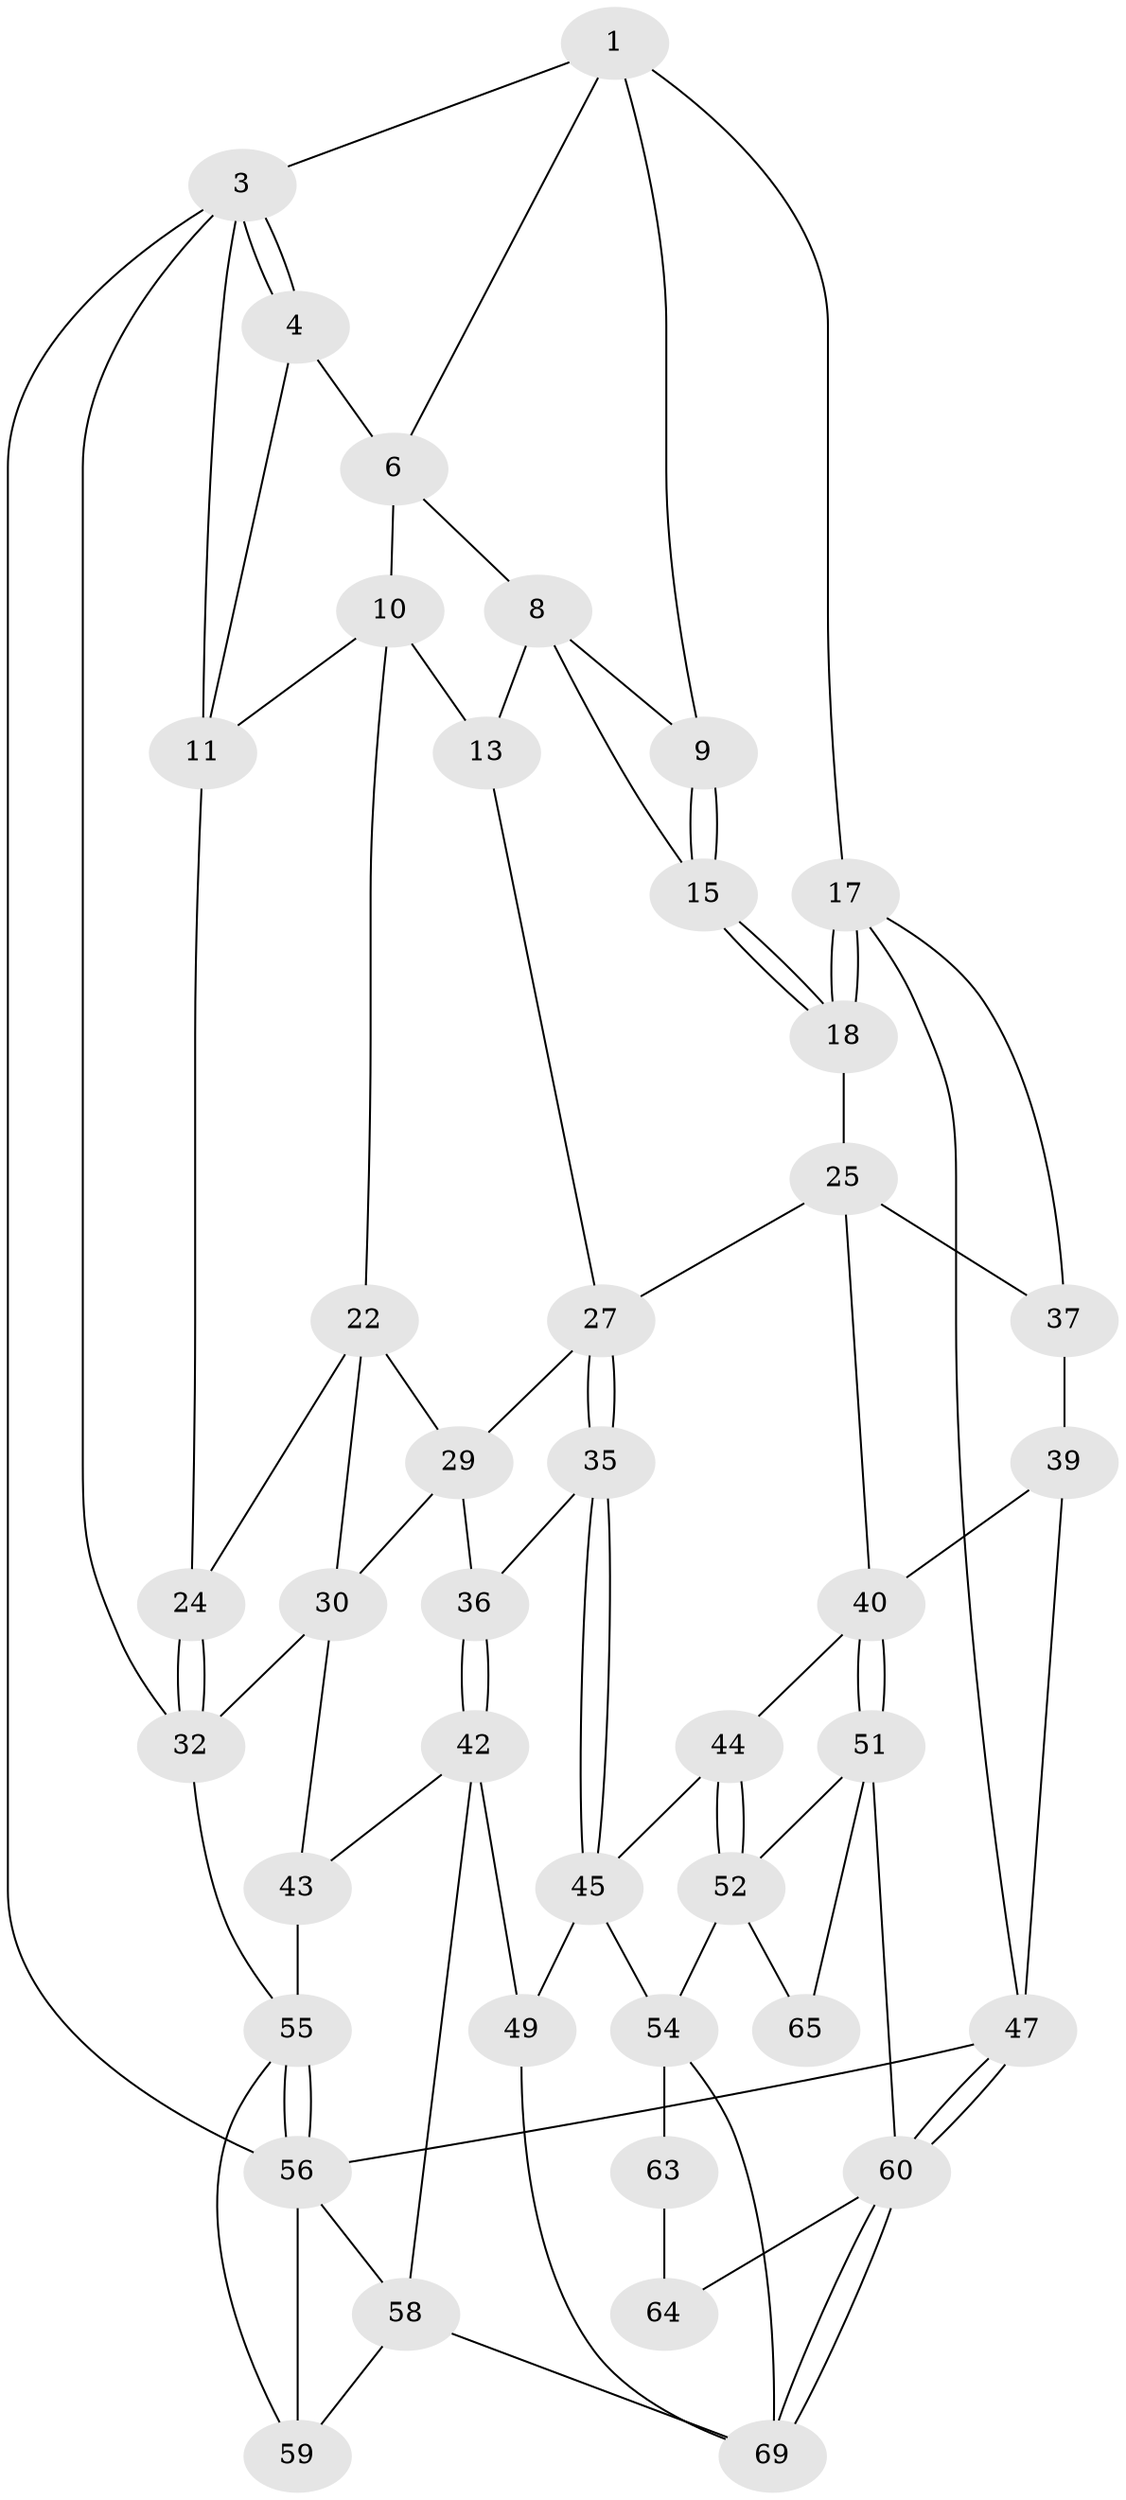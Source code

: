 // Generated by graph-tools (version 1.1) at 2025/24/03/03/25 07:24:34]
// undirected, 42 vertices, 88 edges
graph export_dot {
graph [start="1"]
  node [color=gray90,style=filled];
  1 [pos="+0.32718393510788535+0",super="+2"];
  3 [pos="+0+0",super="+21"];
  4 [pos="+0.15188701385032768+0",super="+5"];
  6 [pos="+0.4404685126890108+0.07919113141926379",super="+7"];
  8 [pos="+0.5490723119512594+0.0861342384880801",super="+12"];
  9 [pos="+0.7385507019580457+0"];
  10 [pos="+0.3814724991030831+0.1979830752675357",super="+14"];
  11 [pos="+0.17441890730551043+0.14382340427033038",super="+20"];
  13 [pos="+0.507986740201081+0.22810357970421652"];
  15 [pos="+0.7875064838912001+0.04002718792334787",super="+16"];
  17 [pos="+1+0.2304855926929952"];
  18 [pos="+0.8594634780446285+0.20288887809781983",super="+19"];
  22 [pos="+0.39019534127904637+0.22015987171477333",super="+23"];
  24 [pos="+0.19492936667519972+0.35246687472519317"];
  25 [pos="+0.7769006260698457+0.36132131332933387",super="+26"];
  27 [pos="+0.5360171773192118+0.4099683737001595",super="+28"];
  29 [pos="+0.3885765968123843+0.3467425963997167",super="+31"];
  30 [pos="+0.2226668681499433+0.3891506373913597",super="+33"];
  32 [pos="+0+0.5210992520999874",super="+34"];
  35 [pos="+0.45532282994249745+0.5418373187313208"];
  36 [pos="+0.3025328997678108+0.5072880480962267"];
  37 [pos="+1+0.33394966706967605",super="+38"];
  39 [pos="+1+0.6550326121101856",super="+46"];
  40 [pos="+0.9214533334780964+0.6883998949760616",super="+41"];
  42 [pos="+0.19802820124903628+0.660988929654037",super="+50"];
  43 [pos="+0.16059535172788766+0.6653883106637245"];
  44 [pos="+0.7226665020816111+0.5594671893144486"];
  45 [pos="+0.48862413769182095+0.6107297049954705",super="+48"];
  47 [pos="+1+1"];
  49 [pos="+0.4846058493687642+0.7825635727685774"];
  51 [pos="+0.826646437507851+0.7978940741945804",super="+62"];
  52 [pos="+0.6759544497866993+0.7137028943277864",super="+53"];
  54 [pos="+0.4908625763189384+0.7818614285326867",super="+67"];
  55 [pos="+0+1",super="+57"];
  56 [pos="+0+1",super="+68"];
  58 [pos="+0.3669208732638687+0.8438870990846074",super="+71"];
  59 [pos="+0.1662126303494672+0.8604983790748095"];
  60 [pos="+0.9846344200162647+1",super="+61"];
  63 [pos="+0.6413362486519918+0.8313068073260061",super="+66"];
  64 [pos="+0.6945856994579883+0.8997969645687932"];
  65 [pos="+0.6387454928327394+0.8267063663269127"];
  69 [pos="+0.6868786281397063+1",super="+70"];
  1 -- 6;
  1 -- 3;
  1 -- 9;
  1 -- 17;
  3 -- 4;
  3 -- 4;
  3 -- 56;
  3 -- 11;
  3 -- 32;
  4 -- 11;
  4 -- 6;
  6 -- 8;
  6 -- 10;
  8 -- 9;
  8 -- 13;
  8 -- 15;
  9 -- 15;
  9 -- 15;
  10 -- 11;
  10 -- 13;
  10 -- 22;
  11 -- 24;
  13 -- 27;
  15 -- 18 [weight=2];
  15 -- 18;
  17 -- 18;
  17 -- 18;
  17 -- 37;
  17 -- 47;
  18 -- 25;
  22 -- 29;
  22 -- 24;
  22 -- 30;
  24 -- 32;
  24 -- 32;
  25 -- 27;
  25 -- 40;
  25 -- 37;
  27 -- 35;
  27 -- 35;
  27 -- 29;
  29 -- 36;
  29 -- 30;
  30 -- 43;
  30 -- 32;
  32 -- 55;
  35 -- 36;
  35 -- 45;
  35 -- 45;
  36 -- 42;
  36 -- 42;
  37 -- 39 [weight=2];
  39 -- 40;
  39 -- 47;
  40 -- 51;
  40 -- 51;
  40 -- 44;
  42 -- 43;
  42 -- 49;
  42 -- 58;
  43 -- 55;
  44 -- 45;
  44 -- 52;
  44 -- 52;
  45 -- 49;
  45 -- 54;
  47 -- 60;
  47 -- 60;
  47 -- 56;
  49 -- 69;
  51 -- 52;
  51 -- 65;
  51 -- 60;
  52 -- 65;
  52 -- 54;
  54 -- 69;
  54 -- 63;
  55 -- 56;
  55 -- 56;
  55 -- 59;
  56 -- 59;
  56 -- 58;
  58 -- 59;
  58 -- 69;
  60 -- 69;
  60 -- 69;
  60 -- 64;
  63 -- 64 [weight=2];
}
